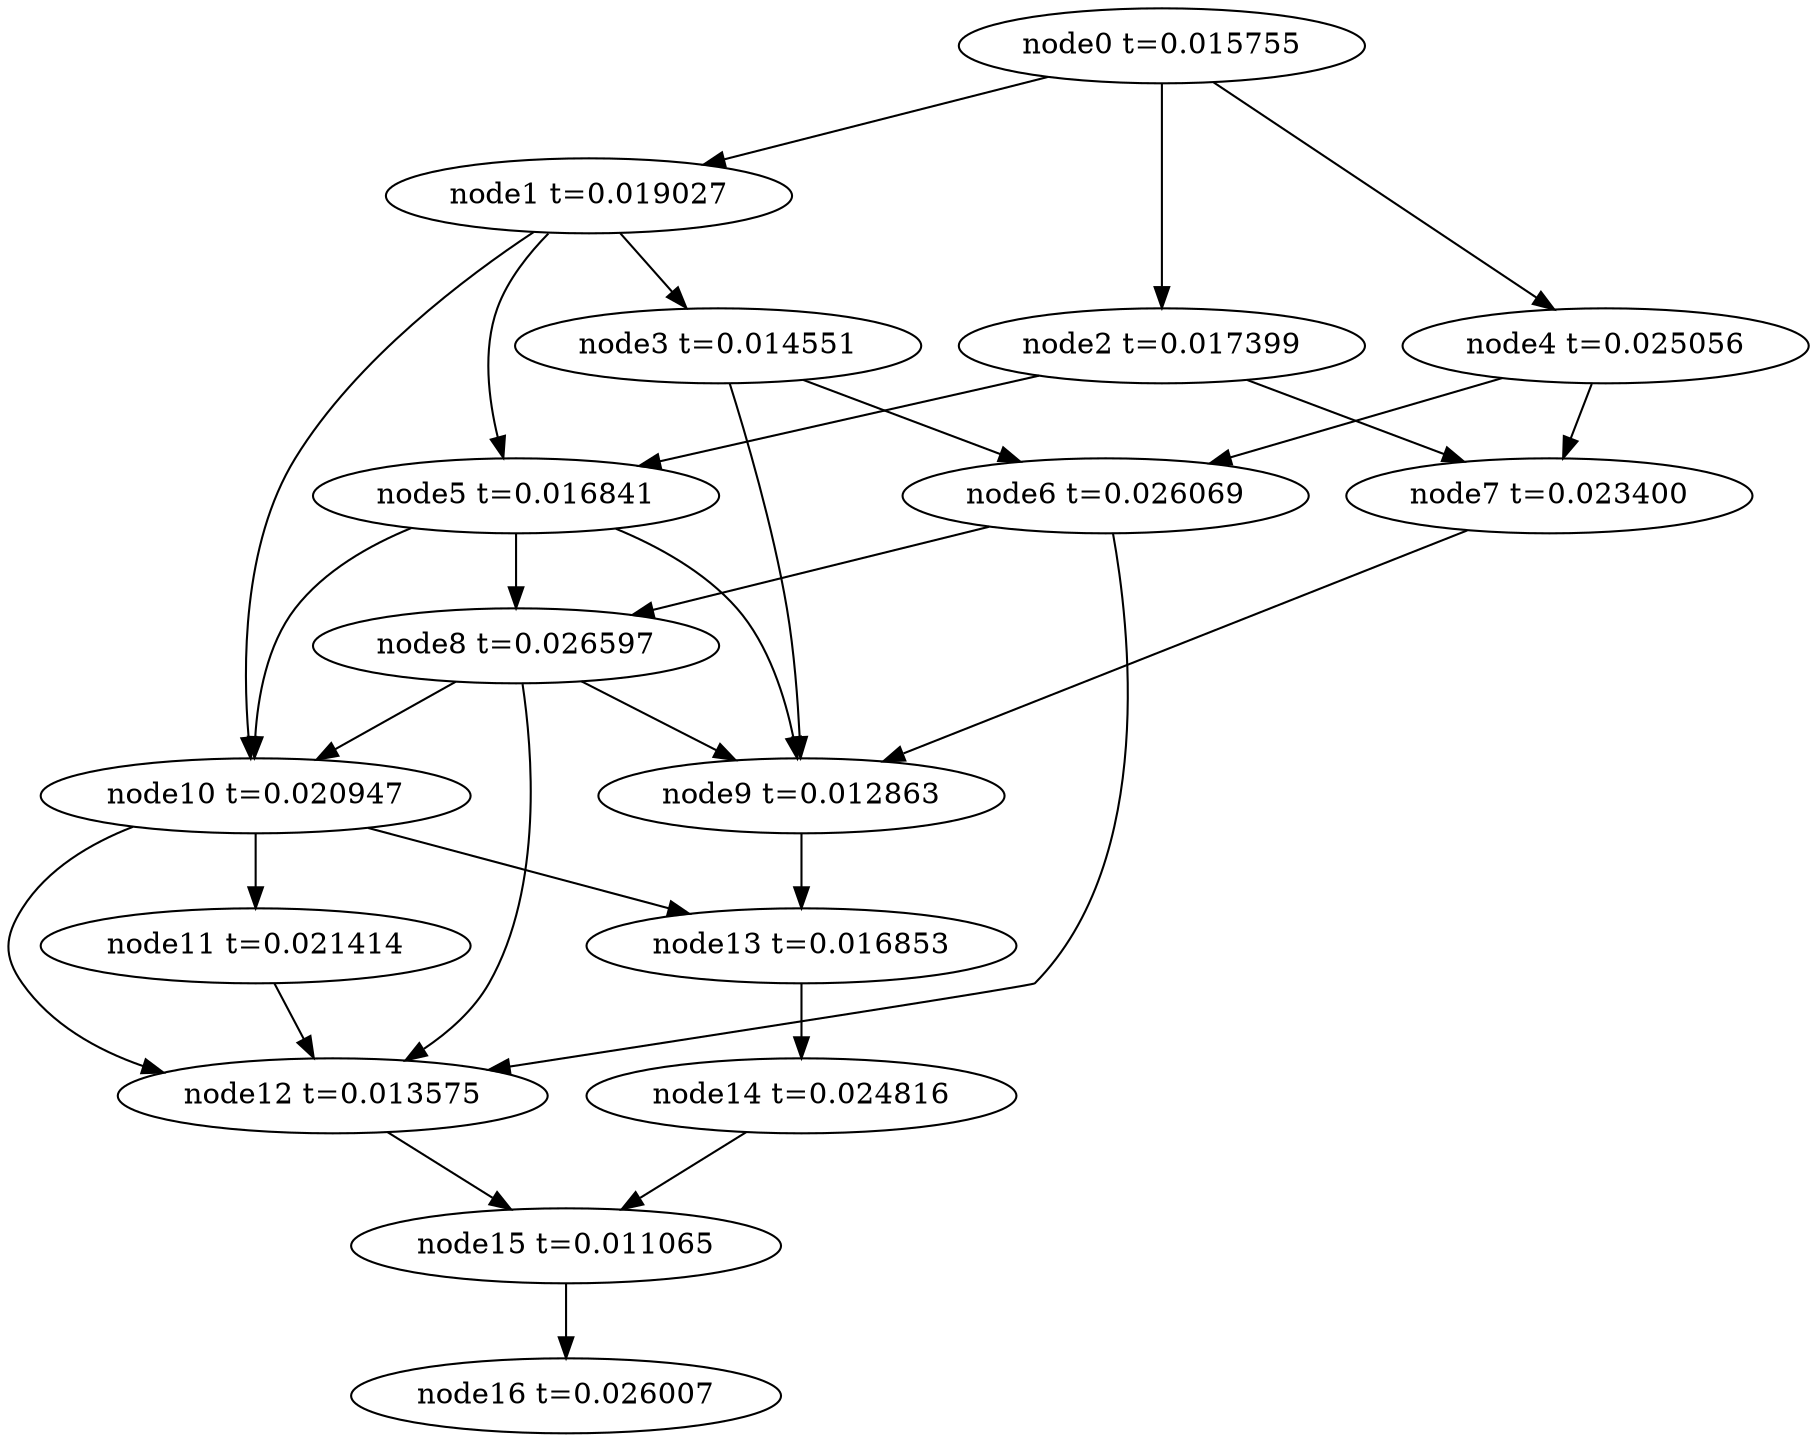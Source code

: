 digraph g{
	node16[label="node16 t=0.026007"]
	node15 -> node16
	node15[label="node15 t=0.011065"];
	node14 -> node15
	node14[label="node14 t=0.024816"];
	node13 -> node14
	node13[label="node13 t=0.016853"];
	node12 -> node15
	node12[label="node12 t=0.013575"];
	node11 -> node12
	node11[label="node11 t=0.021414"];
	node10 -> node13
	node10 -> node12
	node10 -> node11
	node10[label="node10 t=0.020947"];
	node9 -> node13
	node9[label="node9 t=0.012863"];
	node8 -> node12
	node8 -> node10
	node8 -> node9
	node8[label="node8 t=0.026597"];
	node7 -> node9
	node7[label="node7 t=0.023400"];
	node6 -> node12
	node6 -> node8
	node6[label="node6 t=0.026069"];
	node5 -> node10
	node5 -> node9
	node5 -> node8
	node5[label="node5 t=0.016841"];
	node4 -> node7
	node4 -> node6
	node4[label="node4 t=0.025056"];
	node3 -> node9
	node3 -> node6
	node3[label="node3 t=0.014551"];
	node2 -> node7
	node2 -> node5
	node2[label="node2 t=0.017399"];
	node1 -> node10
	node1 -> node5
	node1 -> node3
	node1[label="node1 t=0.019027"];
	node0 -> node4
	node0 -> node2
	node0 -> node1
	node0[label="node0 t=0.015755"];
}
